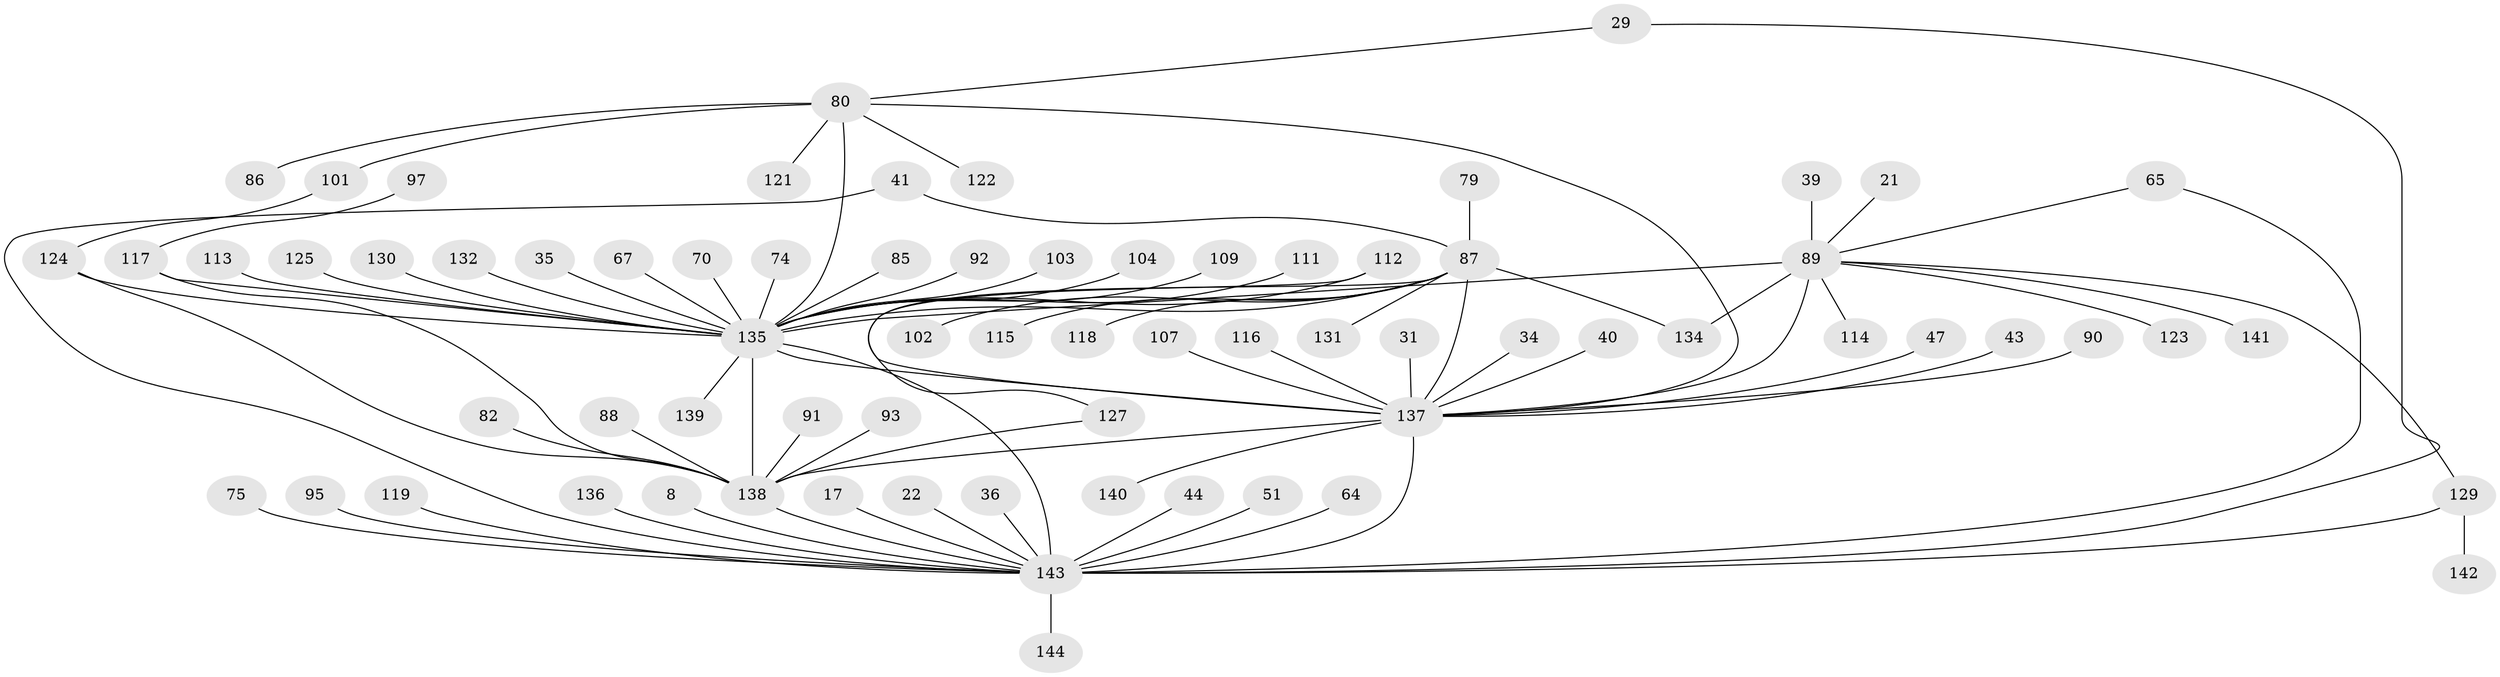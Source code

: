 // original degree distribution, {24: 0.006944444444444444, 18: 0.006944444444444444, 9: 0.027777777777777776, 6: 0.020833333333333332, 4: 0.04861111111111111, 14: 0.006944444444444444, 1: 0.4583333333333333, 2: 0.2152777777777778, 10: 0.006944444444444444, 17: 0.006944444444444444, 8: 0.013888888888888888, 16: 0.006944444444444444, 5: 0.034722222222222224, 3: 0.125, 7: 0.013888888888888888}
// Generated by graph-tools (version 1.1) at 2025/46/03/09/25 04:46:47]
// undirected, 72 vertices, 87 edges
graph export_dot {
graph [start="1"]
  node [color=gray90,style=filled];
  8;
  17;
  21;
  22;
  29;
  31;
  34;
  35;
  36;
  39;
  40 [super="+38"];
  41;
  43;
  44;
  47;
  51 [super="+48"];
  64;
  65;
  67;
  70;
  74;
  75;
  79;
  80 [super="+63"];
  82;
  85;
  86;
  87 [super="+25+78+77"];
  88;
  89 [super="+13+59+81+6"];
  90;
  91;
  92;
  93;
  95;
  97;
  101;
  102;
  103;
  104 [super="+32+73"];
  107;
  109;
  111 [super="+105"];
  112;
  113;
  114;
  115;
  116 [super="+110"];
  117 [super="+52+68"];
  118 [super="+71"];
  119;
  121;
  122;
  123;
  124 [super="+55"];
  125;
  127;
  129 [super="+106+126"];
  130;
  131;
  132;
  134;
  135 [super="+99+49+53+57+83+84+133"];
  136 [super="+128"];
  137 [super="+72+2"];
  138 [super="+19+24+94+120+69"];
  139;
  140;
  141;
  142;
  143 [super="+7+11+10"];
  144;
  8 -- 143;
  17 -- 143;
  21 -- 89;
  22 -- 143;
  29 -- 143;
  29 -- 80;
  31 -- 137;
  34 -- 137;
  35 -- 135;
  36 -- 143;
  39 -- 89;
  40 -- 137;
  41 -- 87;
  41 -- 143;
  43 -- 137;
  44 -- 143;
  47 -- 137;
  51 -- 143;
  64 -- 143;
  65 -- 143;
  65 -- 89;
  67 -- 135;
  70 -- 135;
  74 -- 135;
  75 -- 143;
  79 -- 87;
  80 -- 135 [weight=4];
  80 -- 101;
  80 -- 137 [weight=2];
  80 -- 86;
  80 -- 121;
  80 -- 122;
  82 -- 138;
  85 -- 135;
  87 -- 102;
  87 -- 131;
  87 -- 135 [weight=5];
  87 -- 137 [weight=8];
  87 -- 134;
  87 -- 115;
  87 -- 127;
  87 -- 118;
  88 -- 138;
  89 -- 137 [weight=4];
  89 -- 129;
  89 -- 114;
  89 -- 134;
  89 -- 141;
  89 -- 123;
  89 -- 135;
  90 -- 137;
  91 -- 138;
  92 -- 135;
  93 -- 138;
  95 -- 143;
  97 -- 117;
  101 -- 124;
  103 -- 135;
  104 -- 135 [weight=3];
  107 -- 137;
  109 -- 135;
  111 -- 135 [weight=2];
  112 -- 137 [weight=2];
  112 -- 135;
  113 -- 135;
  116 -- 137;
  117 -- 138 [weight=2];
  117 -- 135;
  119 -- 143;
  124 -- 138 [weight=2];
  124 -- 135;
  125 -- 135;
  127 -- 138;
  129 -- 143 [weight=2];
  129 -- 142;
  130 -- 135;
  132 -- 135;
  135 -- 137;
  135 -- 139;
  135 -- 143 [weight=6];
  135 -- 138 [weight=4];
  136 -- 143;
  137 -- 143 [weight=7];
  137 -- 138 [weight=6];
  137 -- 140;
  138 -- 143;
  143 -- 144;
}
